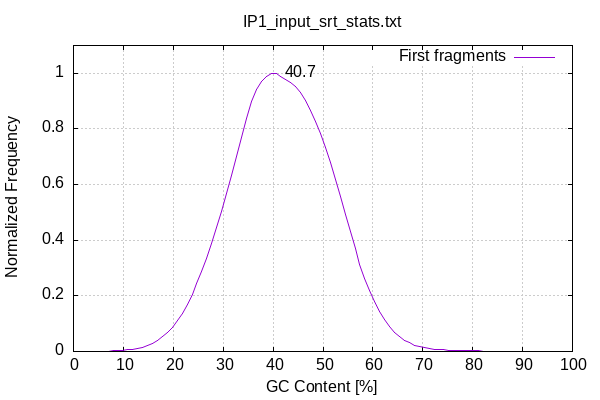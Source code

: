 
            set terminal png size 600,400 truecolor
            set output "IP1_input_srt_stats/gc-content.png"
            set grid xtics ytics y2tics back lc rgb "#cccccc"
            set title "IP1_input_srt_stats.txt" noenhanced
            set ylabel "Normalized Frequency"
            set xlabel "GC Content [%]"
            set yrange [0:1.1]
            set label sprintf("%.1f",40.70) at 40.70,1 front offset 1,0
            plot '-' smooth csplines with lines lc 1 title 'First fragments' 
        0	0.000065
2	0.000196
4	0.000450
6	0.000945
8	0.002000
10	0.004114
12	0.008430
14	0.016493
16	0.030991
18	0.055330
20	0.091999
22	0.144001
24	0.213116
26	0.299716
28	0.402994
30	0.523743
32	0.654330
34	0.794733
36	0.917058
38	0.980086
40	1.000000
42	0.985140
44	0.961274
46	0.917363
48	0.846476
50	0.758763
52	0.646604
54	0.522369
56	0.395102
58	0.283730
60	0.192855
62	0.124098
64	0.075430
66	0.044479
68	0.025379
70	0.014832
72	0.009085
74	0.006136
76	0.004203
78	0.003003
80	0.002197
82	0.001618
84	0.001109
86	0.000719
88	0.000467
90	0.000306
92	0.000160
94	0.000082
96	0.000036
98	0.000012
end
